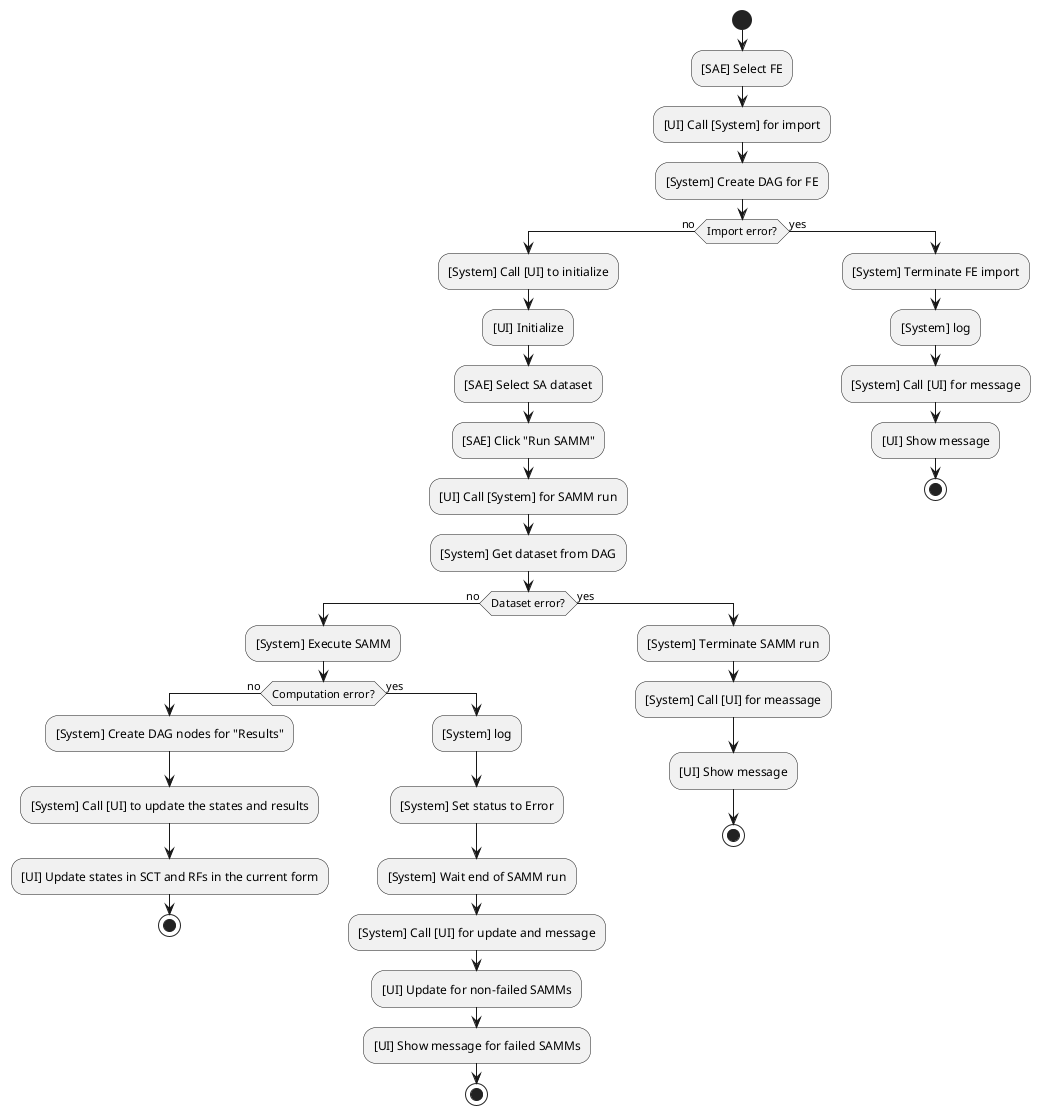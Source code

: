 @startuml UC_01

start
:[SAE] Select FE;
:[UI] Call [System] for import;
:[System] Create DAG for FE;

if (Import error?) then (no)
  :[System] Call [UI] to initialize;
  :[UI] Initialize;
  :[SAE] Select SA dataset;
  :[SAE] Click "Run SAMM";
  :[UI] Call [System] for SAMM run;
  :[System] Get dataset from DAG;

  if (Dataset error?) then (no)
    :[System] Execute SAMM;

    if (Computation error?) then (no)
      :[System] Create DAG nodes for "Results";
      :[System] Call [UI] to update the states and results;
      :[UI] Update states in SCT and RFs in the current form;

      stop;
    else (yes)
      :[System] log;
      :[System] Set status to Error;
      :[System] Wait end of SAMM run;
      :[System] Call [UI] for update and message;
      :[UI] Update for non-failed SAMMs;
      :[UI] Show message for failed SAMMs;

      stop;
    endif
  else (yes)
    :[System] Terminate SAMM run;
    :[System] Call [UI] for meassage;
    :[UI] Show message;

    stop;
  endif
else (yes)
  :[System] Terminate FE import;
  :[System] log;
  :[System] Call [UI] for message;
  :[UI] Show message;

  stop;
endif

@enduml
